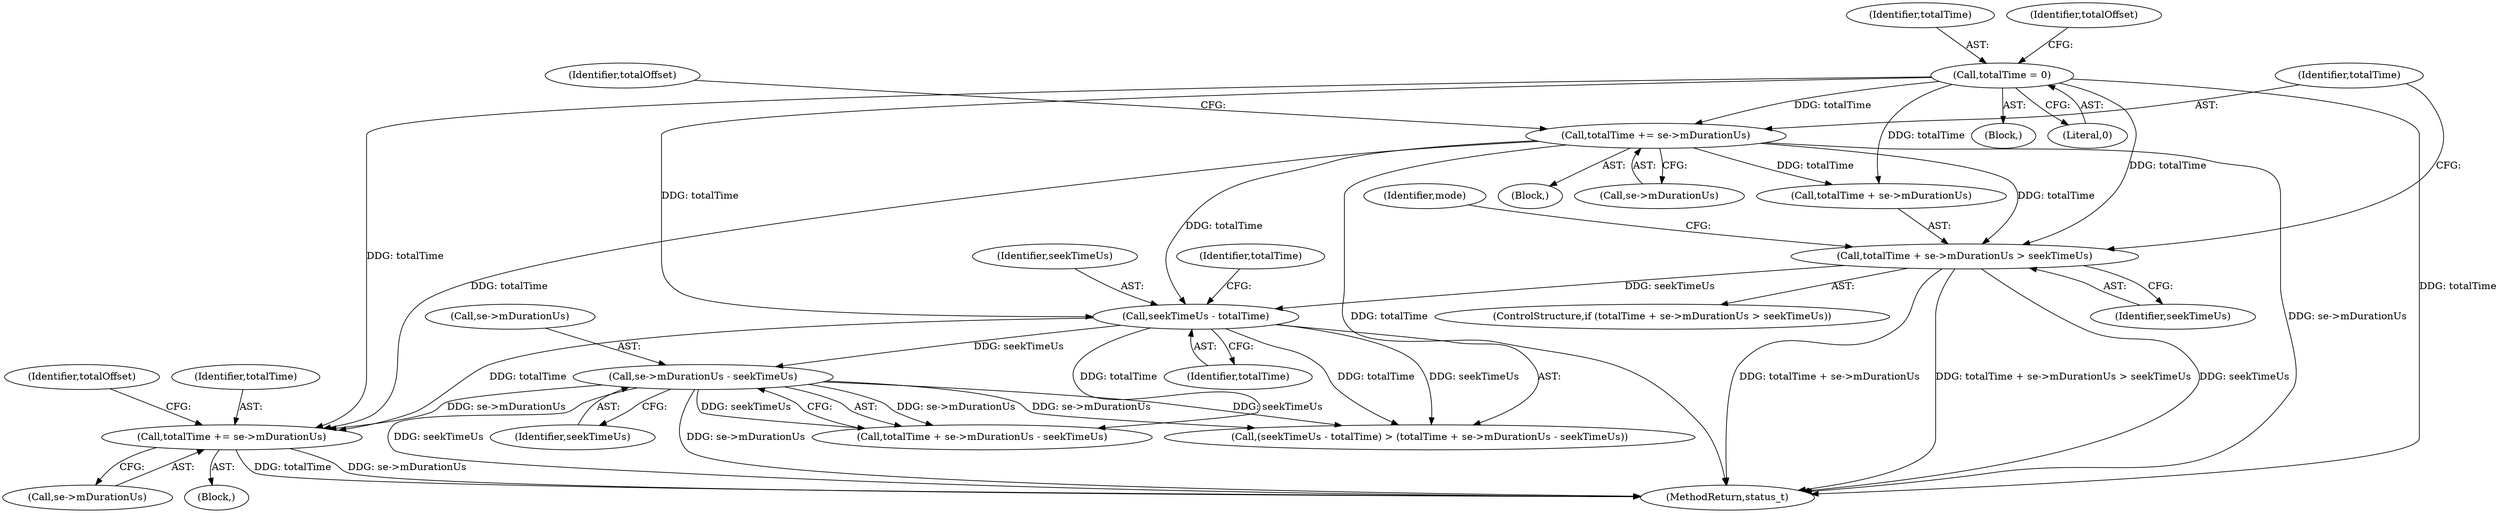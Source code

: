 digraph "0_Android_5403587a74aee2fb57076528c3927851531c8afb@pointer" {
"1000196" [label="(Call,totalTime += se->mDurationUs)"];
"1000190" [label="(Call,se->mDurationUs - seekTimeUs)"];
"1000185" [label="(Call,seekTimeUs - totalTime)"];
"1000167" [label="(Call,totalTime + se->mDurationUs > seekTimeUs)"];
"1000141" [label="(Call,totalTime = 0)"];
"1000207" [label="(Call,totalTime += se->mDurationUs)"];
"1000142" [label="(Identifier,totalTime)"];
"1000213" [label="(Identifier,totalOffset)"];
"1000139" [label="(Block,)"];
"1000158" [label="(Block,)"];
"1000207" [label="(Call,totalTime += se->mDurationUs)"];
"1000202" [label="(Identifier,totalOffset)"];
"1000208" [label="(Identifier,totalTime)"];
"1000167" [label="(Call,totalTime + se->mDurationUs > seekTimeUs)"];
"1000143" [label="(Literal,0)"];
"1000173" [label="(Identifier,seekTimeUs)"];
"1000189" [label="(Identifier,totalTime)"];
"1000186" [label="(Identifier,seekTimeUs)"];
"1000185" [label="(Call,seekTimeUs - totalTime)"];
"1000141" [label="(Call,totalTime = 0)"];
"1000168" [label="(Call,totalTime + se->mDurationUs)"];
"1000198" [label="(Call,se->mDurationUs)"];
"1000166" [label="(ControlStructure,if (totalTime + se->mDurationUs > seekTimeUs))"];
"1000209" [label="(Call,se->mDurationUs)"];
"1000187" [label="(Identifier,totalTime)"];
"1000184" [label="(Call,(seekTimeUs - totalTime) > (totalTime + se->mDurationUs - seekTimeUs))"];
"1000191" [label="(Call,se->mDurationUs)"];
"1000188" [label="(Call,totalTime + se->mDurationUs - seekTimeUs)"];
"1000196" [label="(Call,totalTime += se->mDurationUs)"];
"1000190" [label="(Call,se->mDurationUs - seekTimeUs)"];
"1000178" [label="(Identifier,mode)"];
"1000197" [label="(Identifier,totalTime)"];
"1000195" [label="(Block,)"];
"1000146" [label="(Identifier,totalOffset)"];
"1000194" [label="(Identifier,seekTimeUs)"];
"1000912" [label="(MethodReturn,status_t)"];
"1000196" -> "1000195"  [label="AST: "];
"1000196" -> "1000198"  [label="CFG: "];
"1000197" -> "1000196"  [label="AST: "];
"1000198" -> "1000196"  [label="AST: "];
"1000202" -> "1000196"  [label="CFG: "];
"1000196" -> "1000912"  [label="DDG: totalTime"];
"1000196" -> "1000912"  [label="DDG: se->mDurationUs"];
"1000190" -> "1000196"  [label="DDG: se->mDurationUs"];
"1000141" -> "1000196"  [label="DDG: totalTime"];
"1000207" -> "1000196"  [label="DDG: totalTime"];
"1000185" -> "1000196"  [label="DDG: totalTime"];
"1000190" -> "1000188"  [label="AST: "];
"1000190" -> "1000194"  [label="CFG: "];
"1000191" -> "1000190"  [label="AST: "];
"1000194" -> "1000190"  [label="AST: "];
"1000188" -> "1000190"  [label="CFG: "];
"1000190" -> "1000912"  [label="DDG: seekTimeUs"];
"1000190" -> "1000912"  [label="DDG: se->mDurationUs"];
"1000190" -> "1000184"  [label="DDG: se->mDurationUs"];
"1000190" -> "1000184"  [label="DDG: seekTimeUs"];
"1000190" -> "1000188"  [label="DDG: se->mDurationUs"];
"1000190" -> "1000188"  [label="DDG: seekTimeUs"];
"1000185" -> "1000190"  [label="DDG: seekTimeUs"];
"1000185" -> "1000184"  [label="AST: "];
"1000185" -> "1000187"  [label="CFG: "];
"1000186" -> "1000185"  [label="AST: "];
"1000187" -> "1000185"  [label="AST: "];
"1000189" -> "1000185"  [label="CFG: "];
"1000185" -> "1000184"  [label="DDG: seekTimeUs"];
"1000185" -> "1000184"  [label="DDG: totalTime"];
"1000167" -> "1000185"  [label="DDG: seekTimeUs"];
"1000141" -> "1000185"  [label="DDG: totalTime"];
"1000207" -> "1000185"  [label="DDG: totalTime"];
"1000185" -> "1000188"  [label="DDG: totalTime"];
"1000167" -> "1000166"  [label="AST: "];
"1000167" -> "1000173"  [label="CFG: "];
"1000168" -> "1000167"  [label="AST: "];
"1000173" -> "1000167"  [label="AST: "];
"1000178" -> "1000167"  [label="CFG: "];
"1000208" -> "1000167"  [label="CFG: "];
"1000167" -> "1000912"  [label="DDG: totalTime + se->mDurationUs"];
"1000167" -> "1000912"  [label="DDG: totalTime + se->mDurationUs > seekTimeUs"];
"1000167" -> "1000912"  [label="DDG: seekTimeUs"];
"1000141" -> "1000167"  [label="DDG: totalTime"];
"1000207" -> "1000167"  [label="DDG: totalTime"];
"1000141" -> "1000139"  [label="AST: "];
"1000141" -> "1000143"  [label="CFG: "];
"1000142" -> "1000141"  [label="AST: "];
"1000143" -> "1000141"  [label="AST: "];
"1000146" -> "1000141"  [label="CFG: "];
"1000141" -> "1000912"  [label="DDG: totalTime"];
"1000141" -> "1000168"  [label="DDG: totalTime"];
"1000141" -> "1000207"  [label="DDG: totalTime"];
"1000207" -> "1000158"  [label="AST: "];
"1000207" -> "1000209"  [label="CFG: "];
"1000208" -> "1000207"  [label="AST: "];
"1000209" -> "1000207"  [label="AST: "];
"1000213" -> "1000207"  [label="CFG: "];
"1000207" -> "1000912"  [label="DDG: se->mDurationUs"];
"1000207" -> "1000912"  [label="DDG: totalTime"];
"1000207" -> "1000168"  [label="DDG: totalTime"];
}
